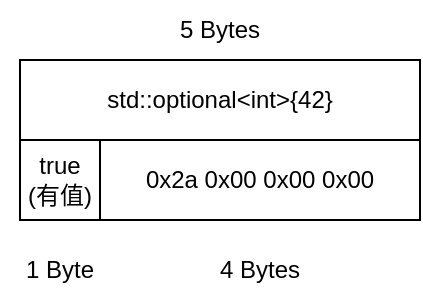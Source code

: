 <mxfile>
    <diagram id="dYHXQBVI6bAebu9VXsiw" name="第 1 页">
        <mxGraphModel dx="726" dy="745" grid="1" gridSize="10" guides="1" tooltips="1" connect="1" arrows="1" fold="1" page="1" pageScale="1" pageWidth="1169" pageHeight="1654" math="0" shadow="0">
            <root>
                <mxCell id="0"/>
                <mxCell id="1" parent="0"/>
                <mxCell id="2" value="std::optional&amp;lt;int&amp;gt;{42}" style="rounded=0;whiteSpace=wrap;html=1;fillColor=none;" vertex="1" parent="1">
                    <mxGeometry x="610" y="360" width="200" height="40" as="geometry"/>
                </mxCell>
                <mxCell id="3" value="5 Bytes" style="text;html=1;strokeColor=none;fillColor=none;align=center;verticalAlign=middle;whiteSpace=wrap;rounded=0;" vertex="1" parent="1">
                    <mxGeometry x="680" y="330" width="60" height="30" as="geometry"/>
                </mxCell>
                <mxCell id="4" value="0x2a 0x00 0x00 0x00" style="rounded=0;whiteSpace=wrap;html=1;fillColor=none;" vertex="1" parent="1">
                    <mxGeometry x="650" y="400" width="160" height="40" as="geometry"/>
                </mxCell>
                <mxCell id="5" value="true&lt;br&gt;(有值)" style="rounded=0;whiteSpace=wrap;html=1;fillColor=none;" vertex="1" parent="1">
                    <mxGeometry x="610" y="400" width="40" height="40" as="geometry"/>
                </mxCell>
                <mxCell id="6" value="4 Bytes" style="text;html=1;strokeColor=none;fillColor=none;align=center;verticalAlign=middle;whiteSpace=wrap;rounded=0;" vertex="1" parent="1">
                    <mxGeometry x="700" y="450" width="60" height="30" as="geometry"/>
                </mxCell>
                <mxCell id="7" value="1 Byte" style="text;html=1;strokeColor=none;fillColor=none;align=center;verticalAlign=middle;whiteSpace=wrap;rounded=0;" vertex="1" parent="1">
                    <mxGeometry x="600" y="450" width="60" height="30" as="geometry"/>
                </mxCell>
            </root>
        </mxGraphModel>
    </diagram>
</mxfile>